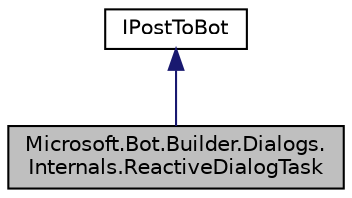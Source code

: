 digraph "Microsoft.Bot.Builder.Dialogs.Internals.ReactiveDialogTask"
{
  edge [fontname="Helvetica",fontsize="10",labelfontname="Helvetica",labelfontsize="10"];
  node [fontname="Helvetica",fontsize="10",shape=record];
  Node1 [label="Microsoft.Bot.Builder.Dialogs.\lInternals.ReactiveDialogTask",height=0.2,width=0.4,color="black", fillcolor="grey75", style="filled", fontcolor="black"];
  Node2 -> Node1 [dir="back",color="midnightblue",fontsize="10",style="solid",fontname="Helvetica"];
  Node2 [label="IPostToBot",height=0.2,width=0.4,color="black", fillcolor="white", style="filled",URL="$d4/d38/interface_microsoft_1_1_bot_1_1_builder_1_1_dialogs_1_1_internals_1_1_i_post_to_bot.html",tooltip="Methods to send a message from the user to the bot. "];
}
